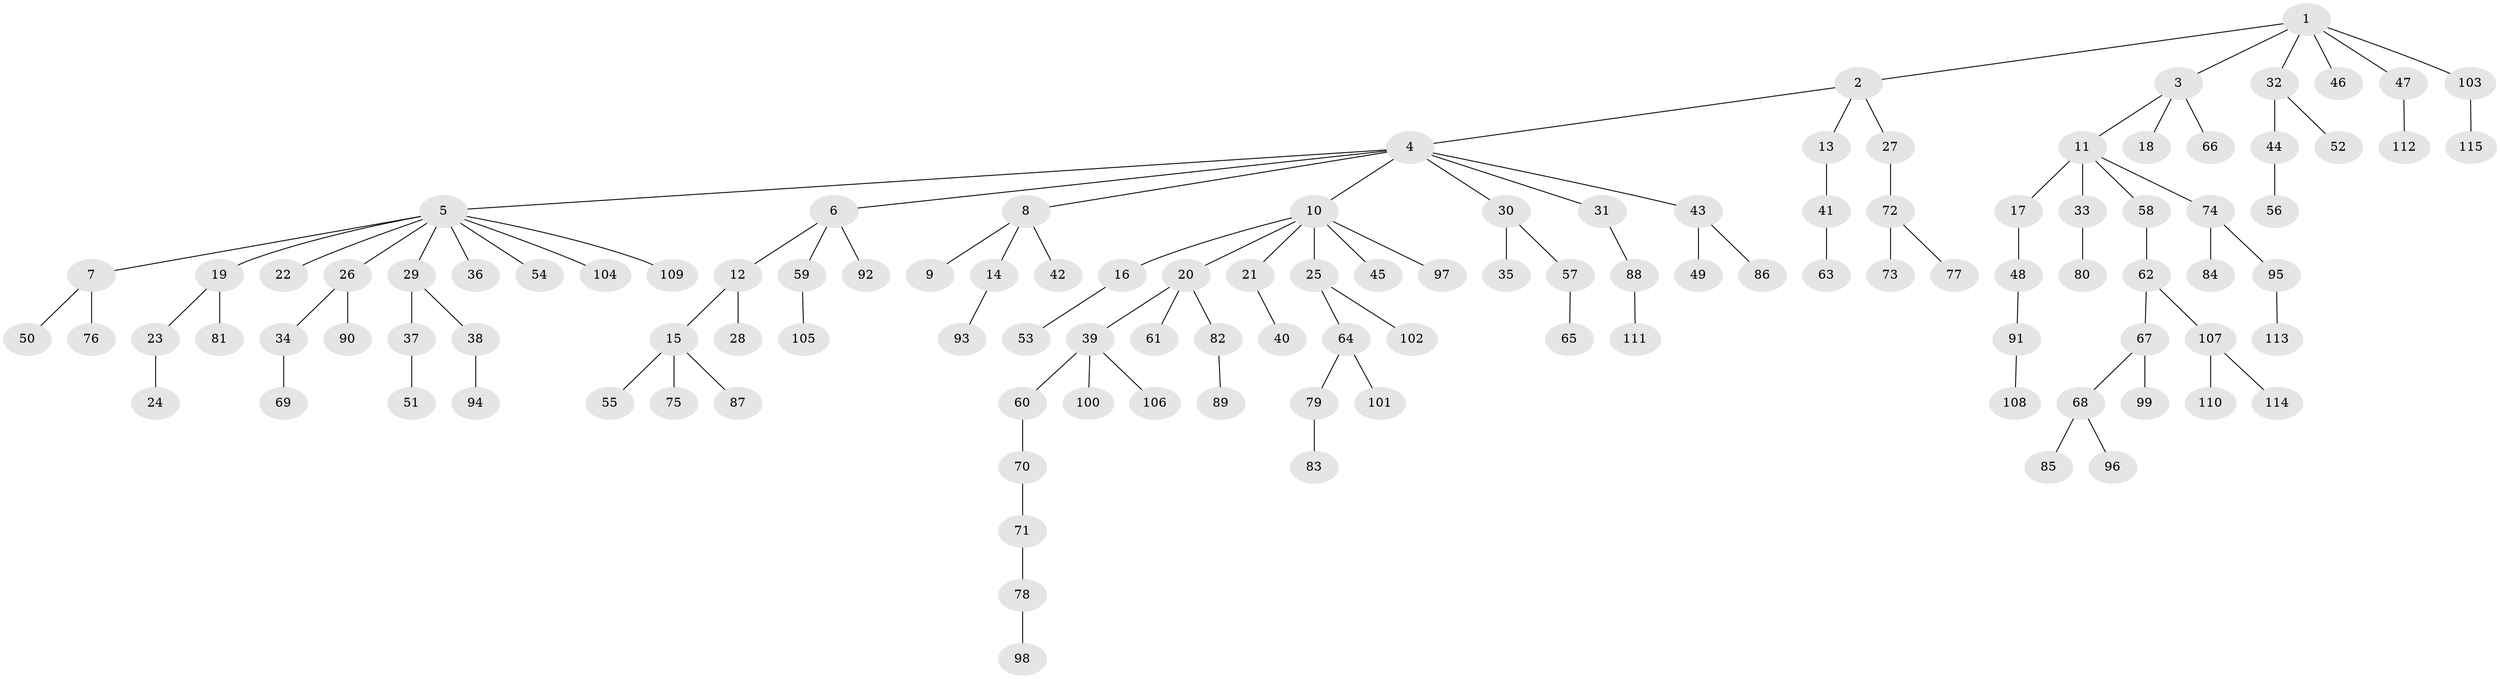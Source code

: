 // coarse degree distribution, {10: 0.03508771929824561, 11: 0.017543859649122806, 4: 0.017543859649122806, 1: 0.6842105263157895, 5: 0.05263157894736842, 2: 0.17543859649122806, 3: 0.017543859649122806}
// Generated by graph-tools (version 1.1) at 2025/19/03/04/25 18:19:19]
// undirected, 115 vertices, 114 edges
graph export_dot {
graph [start="1"]
  node [color=gray90,style=filled];
  1;
  2;
  3;
  4;
  5;
  6;
  7;
  8;
  9;
  10;
  11;
  12;
  13;
  14;
  15;
  16;
  17;
  18;
  19;
  20;
  21;
  22;
  23;
  24;
  25;
  26;
  27;
  28;
  29;
  30;
  31;
  32;
  33;
  34;
  35;
  36;
  37;
  38;
  39;
  40;
  41;
  42;
  43;
  44;
  45;
  46;
  47;
  48;
  49;
  50;
  51;
  52;
  53;
  54;
  55;
  56;
  57;
  58;
  59;
  60;
  61;
  62;
  63;
  64;
  65;
  66;
  67;
  68;
  69;
  70;
  71;
  72;
  73;
  74;
  75;
  76;
  77;
  78;
  79;
  80;
  81;
  82;
  83;
  84;
  85;
  86;
  87;
  88;
  89;
  90;
  91;
  92;
  93;
  94;
  95;
  96;
  97;
  98;
  99;
  100;
  101;
  102;
  103;
  104;
  105;
  106;
  107;
  108;
  109;
  110;
  111;
  112;
  113;
  114;
  115;
  1 -- 2;
  1 -- 3;
  1 -- 32;
  1 -- 46;
  1 -- 47;
  1 -- 103;
  2 -- 4;
  2 -- 13;
  2 -- 27;
  3 -- 11;
  3 -- 18;
  3 -- 66;
  4 -- 5;
  4 -- 6;
  4 -- 8;
  4 -- 10;
  4 -- 30;
  4 -- 31;
  4 -- 43;
  5 -- 7;
  5 -- 19;
  5 -- 22;
  5 -- 26;
  5 -- 29;
  5 -- 36;
  5 -- 54;
  5 -- 104;
  5 -- 109;
  6 -- 12;
  6 -- 59;
  6 -- 92;
  7 -- 50;
  7 -- 76;
  8 -- 9;
  8 -- 14;
  8 -- 42;
  10 -- 16;
  10 -- 20;
  10 -- 21;
  10 -- 25;
  10 -- 45;
  10 -- 97;
  11 -- 17;
  11 -- 33;
  11 -- 58;
  11 -- 74;
  12 -- 15;
  12 -- 28;
  13 -- 41;
  14 -- 93;
  15 -- 55;
  15 -- 75;
  15 -- 87;
  16 -- 53;
  17 -- 48;
  19 -- 23;
  19 -- 81;
  20 -- 39;
  20 -- 61;
  20 -- 82;
  21 -- 40;
  23 -- 24;
  25 -- 64;
  25 -- 102;
  26 -- 34;
  26 -- 90;
  27 -- 72;
  29 -- 37;
  29 -- 38;
  30 -- 35;
  30 -- 57;
  31 -- 88;
  32 -- 44;
  32 -- 52;
  33 -- 80;
  34 -- 69;
  37 -- 51;
  38 -- 94;
  39 -- 60;
  39 -- 100;
  39 -- 106;
  41 -- 63;
  43 -- 49;
  43 -- 86;
  44 -- 56;
  47 -- 112;
  48 -- 91;
  57 -- 65;
  58 -- 62;
  59 -- 105;
  60 -- 70;
  62 -- 67;
  62 -- 107;
  64 -- 79;
  64 -- 101;
  67 -- 68;
  67 -- 99;
  68 -- 85;
  68 -- 96;
  70 -- 71;
  71 -- 78;
  72 -- 73;
  72 -- 77;
  74 -- 84;
  74 -- 95;
  78 -- 98;
  79 -- 83;
  82 -- 89;
  88 -- 111;
  91 -- 108;
  95 -- 113;
  103 -- 115;
  107 -- 110;
  107 -- 114;
}
